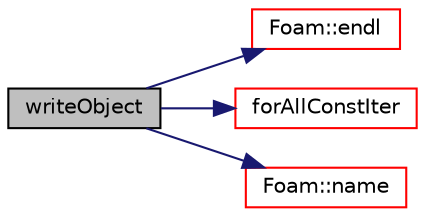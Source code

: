 digraph "writeObject"
{
  bgcolor="transparent";
  edge [fontname="Helvetica",fontsize="10",labelfontname="Helvetica",labelfontsize="10"];
  node [fontname="Helvetica",fontsize="10",shape=record];
  rankdir="LR";
  Node8692 [label="writeObject",height=0.2,width=0.4,color="black", fillcolor="grey75", style="filled", fontcolor="black"];
  Node8692 -> Node8693 [color="midnightblue",fontsize="10",style="solid",fontname="Helvetica"];
  Node8693 [label="Foam::endl",height=0.2,width=0.4,color="red",URL="$a21851.html#a2db8fe02a0d3909e9351bb4275b23ce4",tooltip="Add newline and flush stream. "];
  Node8692 -> Node8695 [color="midnightblue",fontsize="10",style="solid",fontname="Helvetica"];
  Node8695 [label="forAllConstIter",height=0.2,width=0.4,color="red",URL="$a39311.html#ae21e2836509b0fa7f7cedf6493b11b09"];
  Node8692 -> Node8871 [color="midnightblue",fontsize="10",style="solid",fontname="Helvetica"];
  Node8871 [label="Foam::name",height=0.2,width=0.4,color="red",URL="$a21851.html#adcb0df2bd4953cb6bb390272d8263c3a",tooltip="Return a string representation of a complex. "];
}
